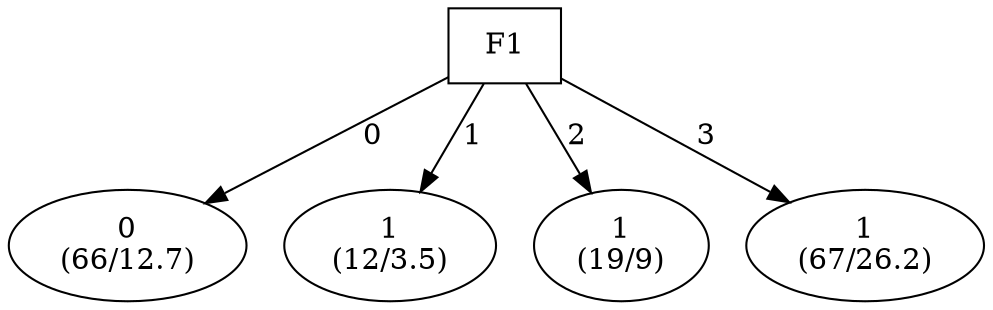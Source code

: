digraph YaDT {
n0 [ shape=box, label="F1\n"]
n0 -> n1 [label="0"]
n1 [ shape=ellipse, label="0\n(66/12.7)"]
n0 -> n2 [label="1"]
n2 [ shape=ellipse, label="1\n(12/3.5)"]
n0 -> n3 [label="2"]
n3 [ shape=ellipse, label="1\n(19/9)"]
n0 -> n4 [label="3"]
n4 [ shape=ellipse, label="1\n(67/26.2)"]
}
